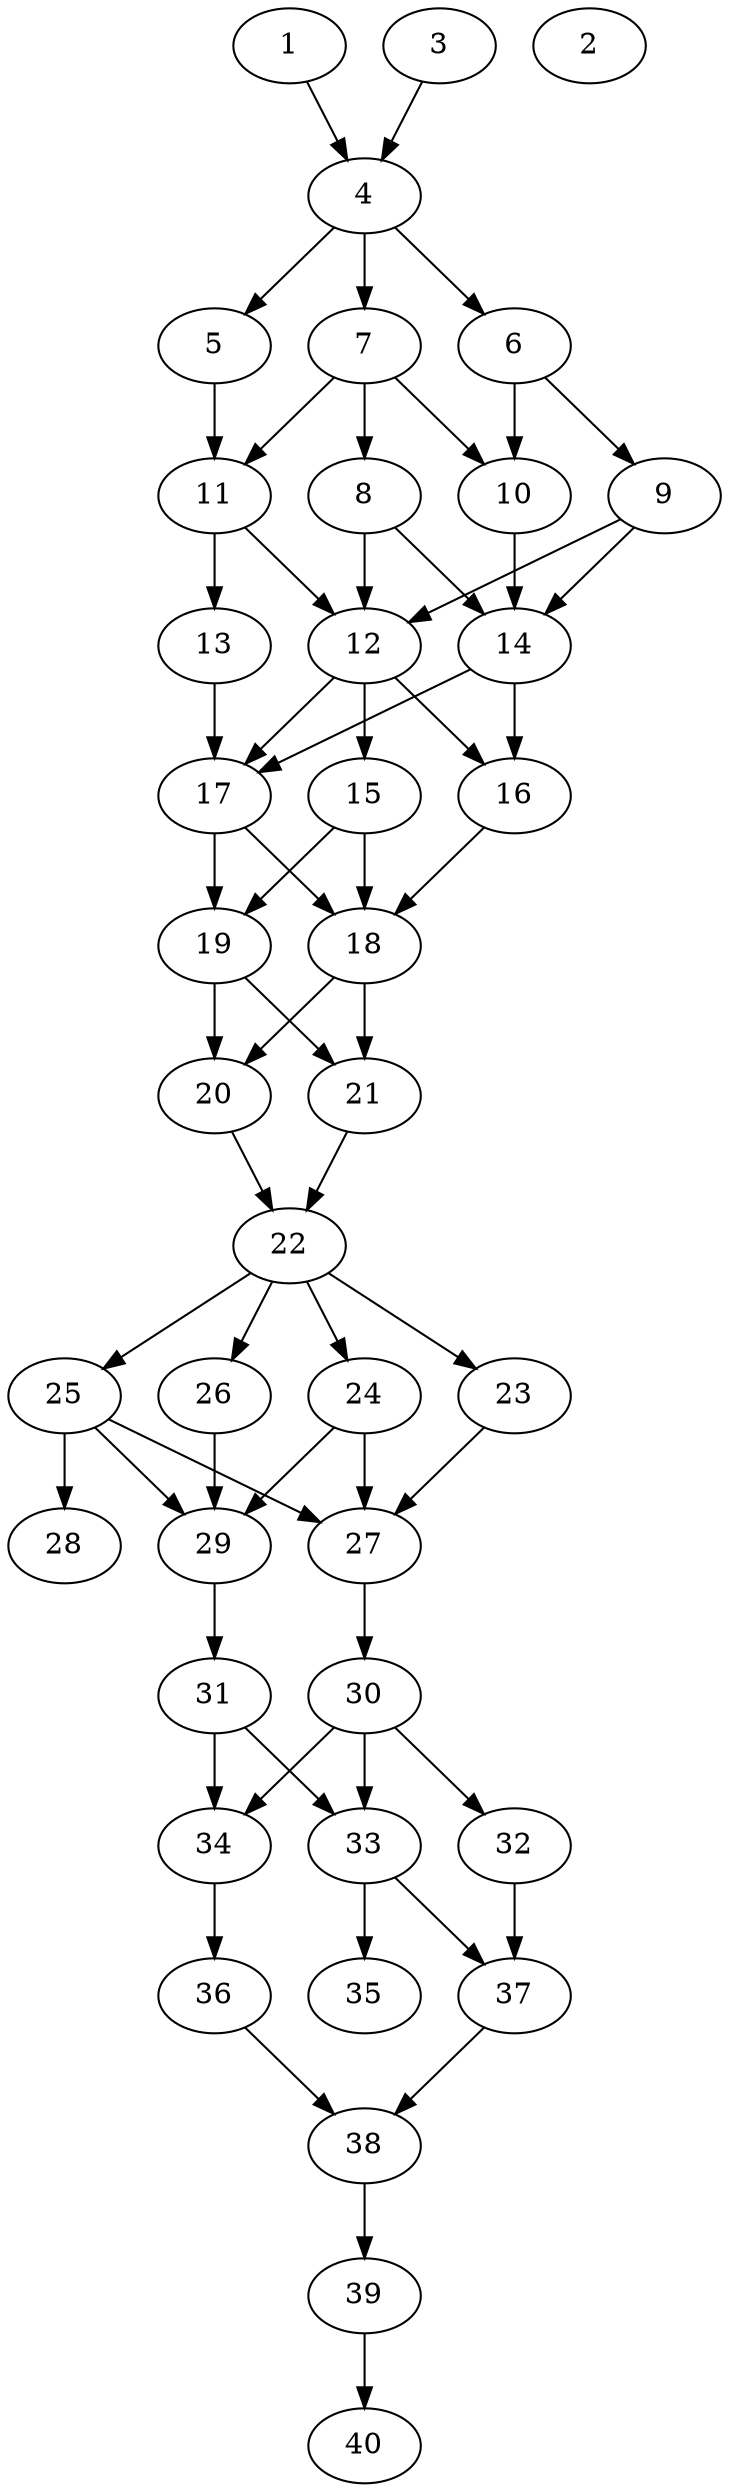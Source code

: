 // DAG automatically generated by daggen at Thu Oct  3 14:06:49 2019
// ./daggen --dot -n 40 --ccr 0.4 --fat 0.3 --regular 0.5 --density 0.7 --mindata 5242880 --maxdata 52428800 
digraph G {
  1 [size="77130240", alpha="0.17", expect_size="30852096"] 
  1 -> 4 [size ="30852096"]
  2 [size="128522240", alpha="0.07", expect_size="51408896"] 
  3 [size="117824000", alpha="0.10", expect_size="47129600"] 
  3 -> 4 [size ="47129600"]
  4 [size="104893440", alpha="0.20", expect_size="41957376"] 
  4 -> 5 [size ="41957376"]
  4 -> 6 [size ="41957376"]
  4 -> 7 [size ="41957376"]
  5 [size="68720640", alpha="0.10", expect_size="27488256"] 
  5 -> 11 [size ="27488256"]
  6 [size="72663040", alpha="0.09", expect_size="29065216"] 
  6 -> 9 [size ="29065216"]
  6 -> 10 [size ="29065216"]
  7 [size="51770880", alpha="0.18", expect_size="20708352"] 
  7 -> 8 [size ="20708352"]
  7 -> 10 [size ="20708352"]
  7 -> 11 [size ="20708352"]
  8 [size="87152640", alpha="0.16", expect_size="34861056"] 
  8 -> 12 [size ="34861056"]
  8 -> 14 [size ="34861056"]
  9 [size="66168320", alpha="0.10", expect_size="26467328"] 
  9 -> 12 [size ="26467328"]
  9 -> 14 [size ="26467328"]
  10 [size="126589440", alpha="0.11", expect_size="50635776"] 
  10 -> 14 [size ="50635776"]
  11 [size="80826880", alpha="0.19", expect_size="32330752"] 
  11 -> 12 [size ="32330752"]
  11 -> 13 [size ="32330752"]
  12 [size="61742080", alpha="0.12", expect_size="24696832"] 
  12 -> 15 [size ="24696832"]
  12 -> 16 [size ="24696832"]
  12 -> 17 [size ="24696832"]
  13 [size="102658560", alpha="0.04", expect_size="41063424"] 
  13 -> 17 [size ="41063424"]
  14 [size="41044480", alpha="0.15", expect_size="16417792"] 
  14 -> 16 [size ="16417792"]
  14 -> 17 [size ="16417792"]
  15 [size="40670720", alpha="0.01", expect_size="16268288"] 
  15 -> 18 [size ="16268288"]
  15 -> 19 [size ="16268288"]
  16 [size="99312640", alpha="0.03", expect_size="39725056"] 
  16 -> 18 [size ="39725056"]
  17 [size="32281600", alpha="0.20", expect_size="12912640"] 
  17 -> 18 [size ="12912640"]
  17 -> 19 [size ="12912640"]
  18 [size="22241280", alpha="0.19", expect_size="8896512"] 
  18 -> 20 [size ="8896512"]
  18 -> 21 [size ="8896512"]
  19 [size="114905600", alpha="0.04", expect_size="45962240"] 
  19 -> 20 [size ="45962240"]
  19 -> 21 [size ="45962240"]
  20 [size="53854720", alpha="0.11", expect_size="21541888"] 
  20 -> 22 [size ="21541888"]
  21 [size="121617920", alpha="0.10", expect_size="48647168"] 
  21 -> 22 [size ="48647168"]
  22 [size="115714560", alpha="0.07", expect_size="46285824"] 
  22 -> 23 [size ="46285824"]
  22 -> 24 [size ="46285824"]
  22 -> 25 [size ="46285824"]
  22 -> 26 [size ="46285824"]
  23 [size="70807040", alpha="0.03", expect_size="28322816"] 
  23 -> 27 [size ="28322816"]
  24 [size="94182400", alpha="0.14", expect_size="37672960"] 
  24 -> 27 [size ="37672960"]
  24 -> 29 [size ="37672960"]
  25 [size="62517760", alpha="0.15", expect_size="25007104"] 
  25 -> 27 [size ="25007104"]
  25 -> 28 [size ="25007104"]
  25 -> 29 [size ="25007104"]
  26 [size="66447360", alpha="0.06", expect_size="26578944"] 
  26 -> 29 [size ="26578944"]
  27 [size="82324480", alpha="0.03", expect_size="32929792"] 
  27 -> 30 [size ="32929792"]
  28 [size="80952320", alpha="0.13", expect_size="32380928"] 
  29 [size="72232960", alpha="0.12", expect_size="28893184"] 
  29 -> 31 [size ="28893184"]
  30 [size="93719040", alpha="0.10", expect_size="37487616"] 
  30 -> 32 [size ="37487616"]
  30 -> 33 [size ="37487616"]
  30 -> 34 [size ="37487616"]
  31 [size="41556480", alpha="0.20", expect_size="16622592"] 
  31 -> 33 [size ="16622592"]
  31 -> 34 [size ="16622592"]
  32 [size="97738240", alpha="0.18", expect_size="39095296"] 
  32 -> 37 [size ="39095296"]
  33 [size="23779840", alpha="0.11", expect_size="9511936"] 
  33 -> 35 [size ="9511936"]
  33 -> 37 [size ="9511936"]
  34 [size="42368000", alpha="0.08", expect_size="16947200"] 
  34 -> 36 [size ="16947200"]
  35 [size="127326720", alpha="0.11", expect_size="50930688"] 
  36 [size="98339840", alpha="0.08", expect_size="39335936"] 
  36 -> 38 [size ="39335936"]
  37 [size="14965760", alpha="0.08", expect_size="5986304"] 
  37 -> 38 [size ="5986304"]
  38 [size="33832960", alpha="0.10", expect_size="13533184"] 
  38 -> 39 [size ="13533184"]
  39 [size="111024640", alpha="0.09", expect_size="44409856"] 
  39 -> 40 [size ="44409856"]
  40 [size="63674880", alpha="0.15", expect_size="25469952"] 
}
